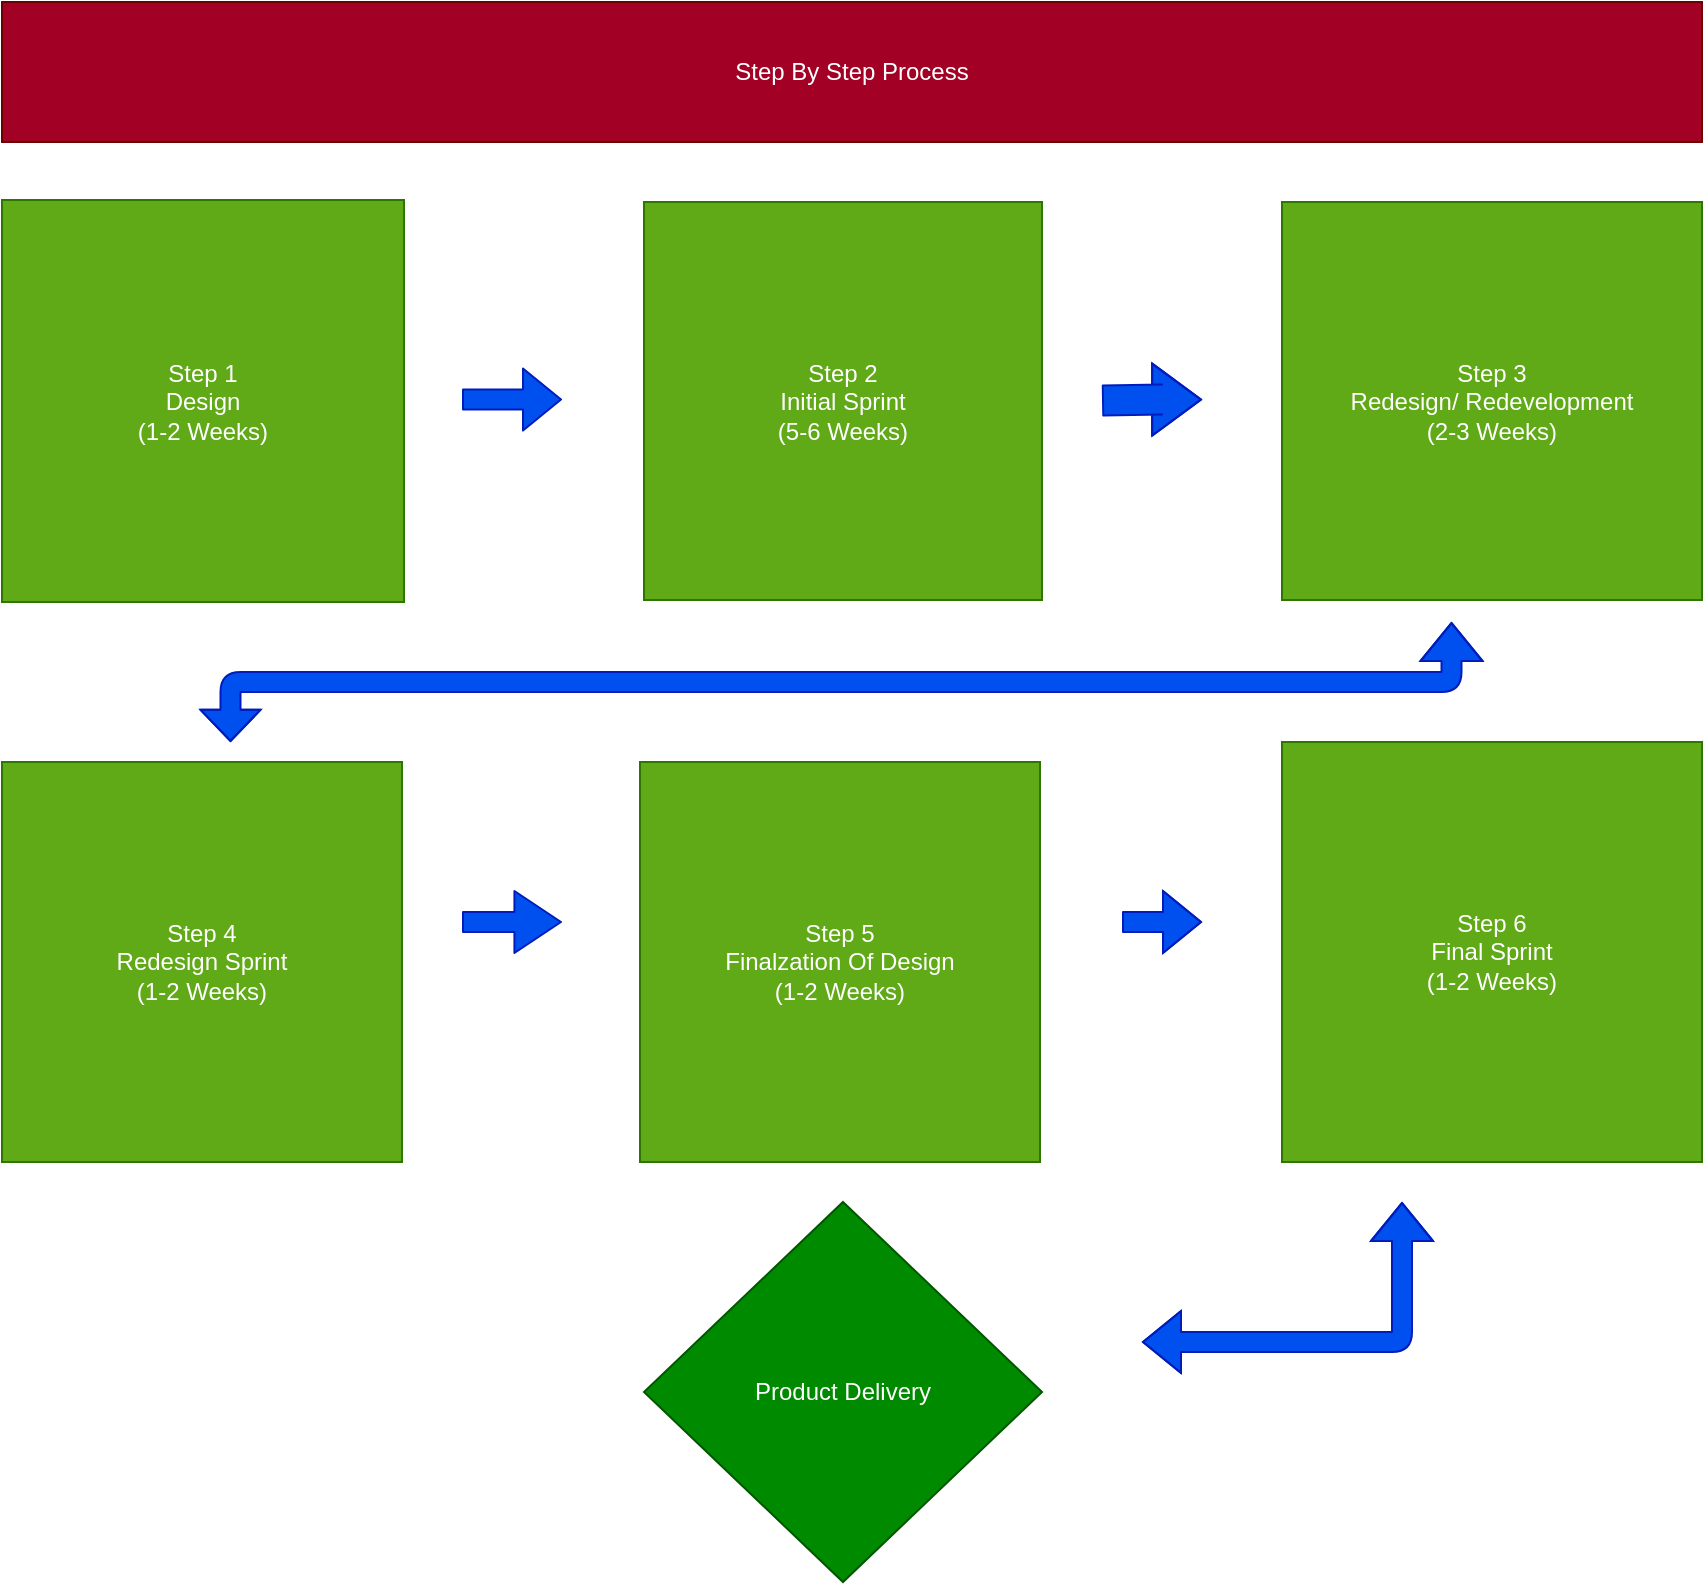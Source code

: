<mxfile>
    <diagram id="TkW9D12AQJbugdKpUHua" name="Step Process Rough Draft 1">
        <mxGraphModel dx="1657" dy="1910" grid="1" gridSize="10" guides="1" tooltips="1" connect="1" arrows="1" fold="1" page="1" pageScale="1" pageWidth="850" pageHeight="1100" math="0" shadow="0">
            <root>
                <mxCell id="0"/>
                <mxCell id="1" parent="0"/>
                <mxCell id="2" value="Step 1&lt;br&gt;Design &lt;br&gt;(1-2 Weeks)" style="whiteSpace=wrap;html=1;aspect=fixed;fillColor=#60a917;fontColor=#ffffff;strokeColor=#2D7600;" parent="1" vertex="1">
                    <mxGeometry y="-1001" width="201" height="201" as="geometry"/>
                </mxCell>
                <mxCell id="4" value="Step 2&lt;br&gt;Initial Sprint &lt;br&gt;(5-6 Weeks)" style="whiteSpace=wrap;html=1;aspect=fixed;fillColor=#60a917;fontColor=#ffffff;strokeColor=#2D7600;" parent="1" vertex="1">
                    <mxGeometry x="321" y="-1000" width="199" height="199" as="geometry"/>
                </mxCell>
                <mxCell id="6" value="" style="shape=flexArrow;endArrow=classic;html=1;fillColor=#0050ef;strokeColor=#001DBC;" parent="1" edge="1">
                    <mxGeometry width="50" height="50" relative="1" as="geometry">
                        <mxPoint x="230" y="-901.21" as="sourcePoint"/>
                        <mxPoint x="280" y="-901.21" as="targetPoint"/>
                    </mxGeometry>
                </mxCell>
                <mxCell id="9" value="" style="shape=flexArrow;endArrow=classic;html=1;width=15;endSize=7.81;fillColor=#0050ef;strokeColor=#001DBC;" parent="1" edge="1">
                    <mxGeometry width="50" height="50" relative="1" as="geometry">
                        <mxPoint x="550" y="-900.71" as="sourcePoint"/>
                        <mxPoint x="600" y="-901.21" as="targetPoint"/>
                        <Array as="points">
                            <mxPoint x="580" y="-901.21"/>
                        </Array>
                    </mxGeometry>
                </mxCell>
                <mxCell id="10" value="Step 3 &lt;br&gt;Redesign/ Redevelopment&lt;br&gt;(2-3 Weeks)" style="rounded=0;whiteSpace=wrap;html=1;fillColor=#60a917;fontColor=#ffffff;strokeColor=#2D7600;" parent="1" vertex="1">
                    <mxGeometry x="640" y="-1000" width="210" height="199" as="geometry"/>
                </mxCell>
                <mxCell id="13" value="" style="shape=flexArrow;endArrow=classic;startArrow=classic;html=1;startWidth=19;startSize=4.86;fillColor=#0050ef;strokeColor=#001DBC;" parent="1" edge="1">
                    <mxGeometry width="100" height="100" relative="1" as="geometry">
                        <mxPoint x="114.25" y="-730" as="sourcePoint"/>
                        <mxPoint x="724.75" y="-790" as="targetPoint"/>
                        <Array as="points">
                            <mxPoint x="114.25" y="-760"/>
                            <mxPoint x="410" y="-760"/>
                            <mxPoint x="724.75" y="-760"/>
                        </Array>
                    </mxGeometry>
                </mxCell>
                <mxCell id="14" value="Step 4&lt;br&gt;Redesign Sprint&lt;br&gt;(1-2 Weeks)" style="whiteSpace=wrap;html=1;aspect=fixed;fillColor=#60a917;fontColor=#ffffff;strokeColor=#2D7600;" parent="1" vertex="1">
                    <mxGeometry y="-720" width="200" height="200" as="geometry"/>
                </mxCell>
                <mxCell id="15" value="" style="shape=flexArrow;endArrow=classic;html=1;width=10;endSize=7.43;fillColor=#0050ef;strokeColor=#001DBC;" parent="1" edge="1">
                    <mxGeometry width="50" height="50" relative="1" as="geometry">
                        <mxPoint x="230" y="-640" as="sourcePoint"/>
                        <mxPoint x="280" y="-640" as="targetPoint"/>
                    </mxGeometry>
                </mxCell>
                <mxCell id="16" value="&lt;span&gt;Step 5&lt;/span&gt;&lt;br&gt;&lt;span&gt;Finalzation Of Design&lt;/span&gt;&lt;br&gt;&lt;span&gt;(1-2 Weeks)&lt;/span&gt;" style="whiteSpace=wrap;html=1;aspect=fixed;fillColor=#60a917;fontColor=#ffffff;strokeColor=#2D7600;" parent="1" vertex="1">
                    <mxGeometry x="319" y="-720" width="200" height="200" as="geometry"/>
                </mxCell>
                <mxCell id="17" value="" style="shape=flexArrow;endArrow=classic;html=1;fillColor=#0050ef;strokeColor=#001DBC;" parent="1" edge="1">
                    <mxGeometry width="50" height="50" relative="1" as="geometry">
                        <mxPoint x="560" y="-640" as="sourcePoint"/>
                        <mxPoint x="600" y="-640" as="targetPoint"/>
                        <Array as="points">
                            <mxPoint x="570" y="-640"/>
                        </Array>
                    </mxGeometry>
                </mxCell>
                <mxCell id="18" value="Step 6&lt;br&gt;Final Sprint&lt;br&gt;(1-2 Weeks)" style="whiteSpace=wrap;html=1;aspect=fixed;fillColor=#60a917;fontColor=#ffffff;strokeColor=#2D7600;" parent="1" vertex="1">
                    <mxGeometry x="640" y="-730" width="210" height="210" as="geometry"/>
                </mxCell>
                <mxCell id="21" value="" style="shape=flexArrow;endArrow=classic;startArrow=classic;html=1;fillColor=#0050ef;strokeColor=#001DBC;" parent="1" edge="1">
                    <mxGeometry width="100" height="100" relative="1" as="geometry">
                        <mxPoint x="570" y="-430" as="sourcePoint"/>
                        <mxPoint x="700" y="-500" as="targetPoint"/>
                        <Array as="points">
                            <mxPoint x="700" y="-430"/>
                        </Array>
                    </mxGeometry>
                </mxCell>
                <mxCell id="22" value="Product Delivery" style="rhombus;whiteSpace=wrap;html=1;fillColor=#008a00;fontColor=#ffffff;strokeColor=#005700;" parent="1" vertex="1">
                    <mxGeometry x="321" y="-500" width="199" height="190" as="geometry"/>
                </mxCell>
                <mxCell id="23" value="Step By Step Process" style="rounded=0;whiteSpace=wrap;html=1;fillColor=#a20025;fontColor=#ffffff;strokeColor=#6F0000;" parent="1" vertex="1">
                    <mxGeometry y="-1100" width="850" height="70" as="geometry"/>
                </mxCell>
            </root>
        </mxGraphModel>
    </diagram>
</mxfile>